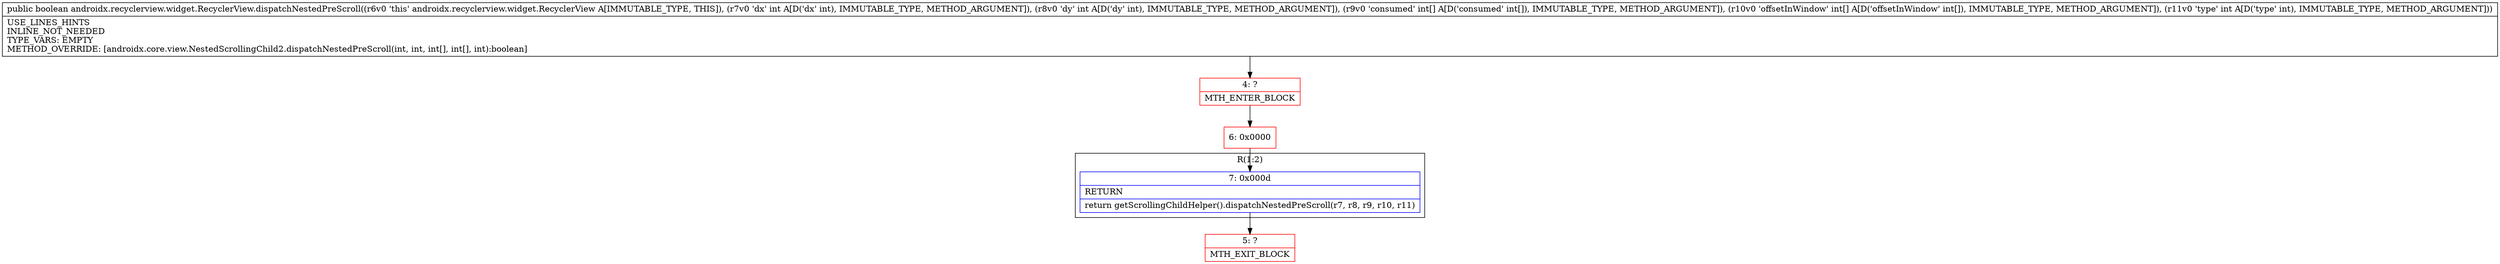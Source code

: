 digraph "CFG forandroidx.recyclerview.widget.RecyclerView.dispatchNestedPreScroll(II[I[II)Z" {
subgraph cluster_Region_1437078921 {
label = "R(1:2)";
node [shape=record,color=blue];
Node_7 [shape=record,label="{7\:\ 0x000d|RETURN\l|return getScrollingChildHelper().dispatchNestedPreScroll(r7, r8, r9, r10, r11)\l}"];
}
Node_4 [shape=record,color=red,label="{4\:\ ?|MTH_ENTER_BLOCK\l}"];
Node_6 [shape=record,color=red,label="{6\:\ 0x0000}"];
Node_5 [shape=record,color=red,label="{5\:\ ?|MTH_EXIT_BLOCK\l}"];
MethodNode[shape=record,label="{public boolean androidx.recyclerview.widget.RecyclerView.dispatchNestedPreScroll((r6v0 'this' androidx.recyclerview.widget.RecyclerView A[IMMUTABLE_TYPE, THIS]), (r7v0 'dx' int A[D('dx' int), IMMUTABLE_TYPE, METHOD_ARGUMENT]), (r8v0 'dy' int A[D('dy' int), IMMUTABLE_TYPE, METHOD_ARGUMENT]), (r9v0 'consumed' int[] A[D('consumed' int[]), IMMUTABLE_TYPE, METHOD_ARGUMENT]), (r10v0 'offsetInWindow' int[] A[D('offsetInWindow' int[]), IMMUTABLE_TYPE, METHOD_ARGUMENT]), (r11v0 'type' int A[D('type' int), IMMUTABLE_TYPE, METHOD_ARGUMENT]))  | USE_LINES_HINTS\lINLINE_NOT_NEEDED\lTYPE_VARS: EMPTY\lMETHOD_OVERRIDE: [androidx.core.view.NestedScrollingChild2.dispatchNestedPreScroll(int, int, int[], int[], int):boolean]\l}"];
MethodNode -> Node_4;Node_7 -> Node_5;
Node_4 -> Node_6;
Node_6 -> Node_7;
}


